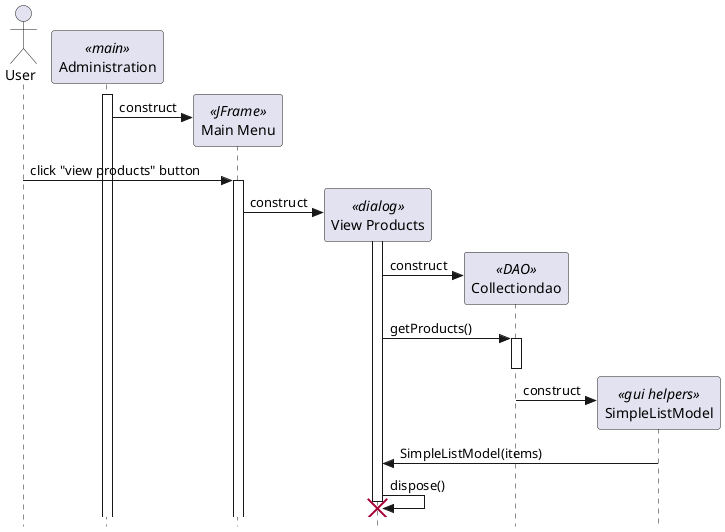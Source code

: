 @startuml
' use strict UML mode
skinparam style strictuml

'Creating a user actor
actor "User" as user

'creating the Administration class
participant "Administration" as admin <<main>>
admin++

'Creating the main menu frame
create "Main Menu" as mainmenu <<JFrame>>
admin->mainmenu:construct
user->mainmenu++ : click "view products" button

'Creating the view products dialog
create "View Products" as viewproducts <<dialog>>
mainmenu->viewproducts++ :construct

'Creating the DAO 
create "Collectiondao" as dao <<DAO>>
viewproducts->dao:construct

'retrieve the products, returns all of the products
viewproducts->dao++ :getProducts()
dao--
 
'Creating the gui helper model
create "SimpleListModel" as listmodel <<gui helpers>>
dao->listmodel:construct

'return the array of products 
listmodel->viewproducts:SimpleListModel(items)

viewproducts->viewproducts:dispose()
destroy viewproducts
@enduml

